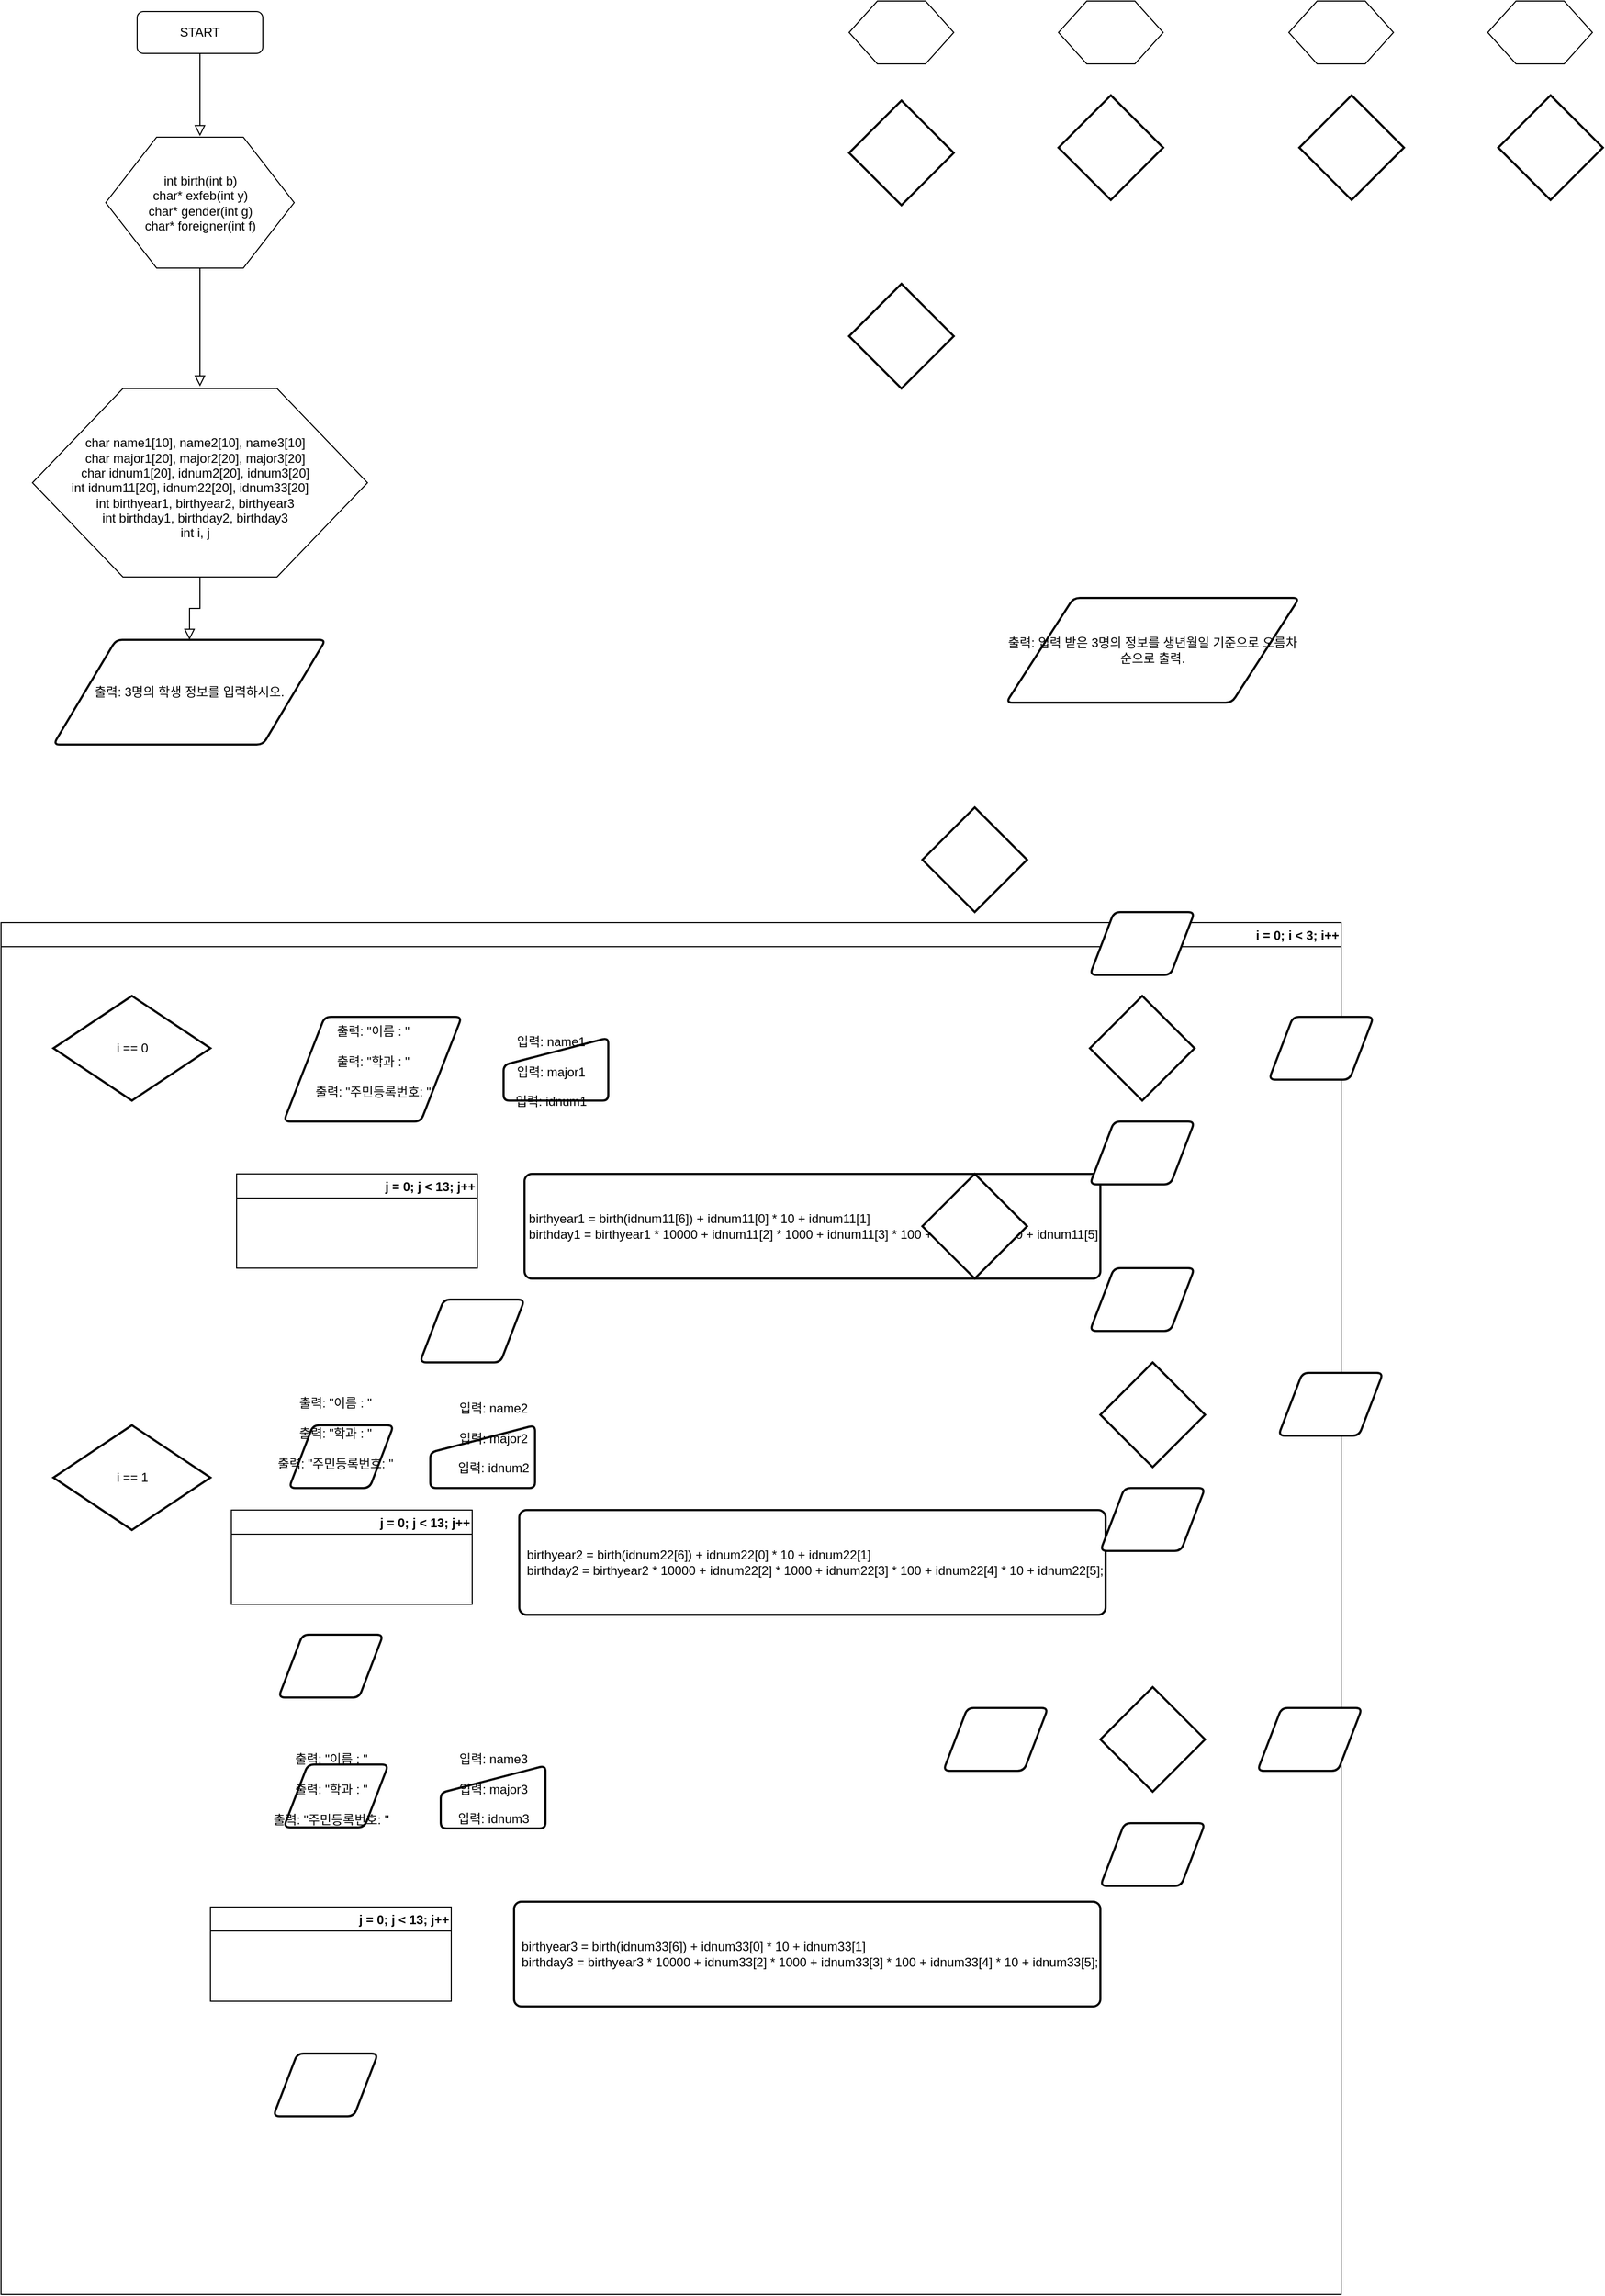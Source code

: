 <mxfile version="13.0.1" type="github">
  <diagram id="C5RBs43oDa-KdzZeNtuy" name="Page-1">
    <mxGraphModel dx="1422" dy="762" grid="1" gridSize="10" guides="1" tooltips="1" connect="1" arrows="1" fold="1" page="1" pageScale="1" pageWidth="827" pageHeight="1169" math="0" shadow="0">
      <root>
        <mxCell id="WIyWlLk6GJQsqaUBKTNV-0" />
        <mxCell id="WIyWlLk6GJQsqaUBKTNV-1" parent="WIyWlLk6GJQsqaUBKTNV-0" />
        <mxCell id="4wiE9PDr9LPtzBybS5Zg-10" style="edgeStyle=orthogonalEdgeStyle;rounded=0;orthogonalLoop=1;jettySize=auto;html=1;endArrow=block;endFill=0;endSize=8;exitX=0.5;exitY=1;exitDx=0;exitDy=0;" parent="WIyWlLk6GJQsqaUBKTNV-1" source="WIyWlLk6GJQsqaUBKTNV-3" edge="1">
          <mxGeometry relative="1" as="geometry">
            <Array as="points" />
            <mxPoint x="190" y="130" as="sourcePoint" />
            <mxPoint x="220" y="199" as="targetPoint" />
          </mxGeometry>
        </mxCell>
        <mxCell id="WIyWlLk6GJQsqaUBKTNV-3" value="START" style="rounded=1;whiteSpace=wrap;html=1;fontSize=12;glass=0;strokeWidth=1;shadow=0;" parent="WIyWlLk6GJQsqaUBKTNV-1" vertex="1">
          <mxGeometry x="160" y="80" width="120" height="40" as="geometry" />
        </mxCell>
        <mxCell id="4wiE9PDr9LPtzBybS5Zg-16" style="edgeStyle=orthogonalEdgeStyle;rounded=0;orthogonalLoop=1;jettySize=auto;html=1;exitX=1;exitY=0.5;exitDx=0;exitDy=0;endArrow=block;endFill=0;endSize=8;strokeColor=#FFFFFF;" parent="WIyWlLk6GJQsqaUBKTNV-1" source="4wiE9PDr9LPtzBybS5Zg-6" edge="1">
          <mxGeometry relative="1" as="geometry">
            <mxPoint x="510" y="260" as="targetPoint" />
          </mxGeometry>
        </mxCell>
        <mxCell id="Ko7_Mq95beZ5ZsDXgUVJ-6" style="edgeStyle=orthogonalEdgeStyle;rounded=0;jumpSize=6;orthogonalLoop=1;jettySize=auto;html=1;exitX=0.5;exitY=1;exitDx=0;exitDy=0;endArrow=block;endFill=0;endSize=8;" edge="1" parent="WIyWlLk6GJQsqaUBKTNV-1" source="4wiE9PDr9LPtzBybS5Zg-6" target="Ko7_Mq95beZ5ZsDXgUVJ-3">
          <mxGeometry relative="1" as="geometry" />
        </mxCell>
        <mxCell id="4wiE9PDr9LPtzBybS5Zg-6" value="" style="verticalLabelPosition=bottom;verticalAlign=top;html=1;shape=hexagon;perimeter=hexagonPerimeter2;arcSize=6;size=0.27;" parent="WIyWlLk6GJQsqaUBKTNV-1" vertex="1">
          <mxGeometry x="60" y="440" width="320" height="180" as="geometry" />
        </mxCell>
        <mxCell id="Ko7_Mq95beZ5ZsDXgUVJ-2" style="edgeStyle=orthogonalEdgeStyle;rounded=0;orthogonalLoop=1;jettySize=auto;html=1;exitX=0.5;exitY=1;exitDx=0;exitDy=0;endArrow=block;endFill=0;jumpSize=6;endSize=8;" edge="1" parent="WIyWlLk6GJQsqaUBKTNV-1" source="4wiE9PDr9LPtzBybS5Zg-9">
          <mxGeometry relative="1" as="geometry">
            <mxPoint x="220" y="438" as="targetPoint" />
            <Array as="points">
              <mxPoint x="220" y="438" />
              <mxPoint x="220" y="438" />
            </Array>
          </mxGeometry>
        </mxCell>
        <mxCell id="4wiE9PDr9LPtzBybS5Zg-9" value="" style="verticalLabelPosition=bottom;verticalAlign=top;html=1;shape=hexagon;perimeter=hexagonPerimeter2;arcSize=6;size=0.27;" parent="WIyWlLk6GJQsqaUBKTNV-1" vertex="1">
          <mxGeometry x="130" y="200" width="180" height="125" as="geometry" />
        </mxCell>
        <mxCell id="4wiE9PDr9LPtzBybS5Zg-11" value="&lt;div&gt;int birth(int b)&lt;/div&gt;&lt;div&gt;char* exfeb(int y)&lt;/div&gt;&lt;div&gt;char* gender(int g)&lt;/div&gt;&lt;div&gt;char* foreigner(int f)&lt;/div&gt;" style="text;html=1;resizable=0;autosize=1;align=center;verticalAlign=middle;points=[];fillColor=none;strokeColor=none;rounded=0;" parent="WIyWlLk6GJQsqaUBKTNV-1" vertex="1">
          <mxGeometry x="160" y="232.5" width="120" height="60" as="geometry" />
        </mxCell>
        <mxCell id="4wiE9PDr9LPtzBybS5Zg-12" value="&lt;span style=&quot;font-family: monospace ; font-size: 0px&quot;&gt;%3CmxGraphModel%3E%3Croot%3E%3CmxCell%20id%3D%220%22%2F%3E%3CmxCell%20id%3D%221%22%20parent%3D%220%22%2F%3E%3CmxCell%20id%3D%222%22%20value%3D%22%26lt%3Bdiv%26gt%3Bint%20birth(int%20b)%26lt%3B%2Fdiv%26gt%3B%26lt%3Bdiv%26gt%3Bchar*%20exfeb(int%20y)%26lt%3B%2Fdiv%26gt%3B%26lt%3Bdiv%26gt%3Bchar*%20gender(int%20g)%26lt%3B%2Fdiv%26gt%3B%26lt%3Bdiv%26gt%3Bchar*%20foreigner(int%20f)%26lt%3B%2Fdiv%26gt%3B%22%20style%3D%22text%3Bhtml%3D1%3Bresizable%3D0%3Bautosize%3D1%3Balign%3Dcenter%3BverticalAlign%3Dmiddle%3Bpoints%3D%5B%5D%3BfillColor%3Dnone%3BstrokeColor%3Dnone%3Brounded%3D0%3B%22%20vertex%3D%221%22%20parent%3D%221%22%3E%3CmxGeometry%20x%3D%2230%22%20y%3D%22170%22%20width%3D%22120%22%20height%3D%2260%22%20as%3D%22geometry%22%2F%3E%3C%2FmxCell%3E%3C%2Froot%3E%3C%2FmxGraphModel%3E&lt;/span&gt;&lt;font face=&quot;monospace&quot;&gt;&lt;span style=&quot;font-size: 0px&quot;&gt;&lt;span&gt;char name1[10];&lt;/span&gt;&lt;span&gt;  &lt;/span&gt;&lt;span&gt;//이름 입력 문자열 선언(3개)&lt;/span&gt;&lt;/span&gt;&lt;/font&gt;&lt;div&gt;&lt;font face=&quot;monospace&quot;&gt;&lt;span style=&quot;font-size: 0px&quot;&gt;&lt;span&gt; &lt;/span&gt;char name2[10];&lt;/span&gt;&lt;/font&gt;&lt;/div&gt;&lt;div&gt;&lt;font face=&quot;monospace&quot;&gt;&lt;span style=&quot;font-size: 0px&quot;&gt;&lt;span&gt; &lt;/span&gt;char name3[10];&lt;/span&gt;&lt;/font&gt;&lt;/div&gt;&lt;div&gt;&lt;font face=&quot;monospace&quot;&gt;&lt;span style=&quot;font-size: 0px&quot;&gt;&lt;span&gt; &lt;/span&gt;char major1[20];&lt;span&gt; &lt;/span&gt;//학과 입력 문자열 선언(3개)&lt;span&gt; &lt;/span&gt;&lt;/span&gt;&lt;/font&gt;&lt;/div&gt;&lt;div&gt;&lt;font face=&quot;monospace&quot;&gt;&lt;span style=&quot;font-size: 0px&quot;&gt;&lt;span&gt; &lt;/span&gt;char major2[20];&lt;/span&gt;&lt;/font&gt;&lt;/div&gt;&lt;div&gt;&lt;font face=&quot;monospace&quot;&gt;&lt;span style=&quot;font-size: 0px&quot;&gt;&lt;span&gt; &lt;/span&gt;char major3[20];&lt;/span&gt;&lt;/font&gt;&lt;/div&gt;&lt;div&gt;&lt;font face=&quot;monospace&quot;&gt;&lt;span style=&quot;font-size: 0px&quot;&gt;&lt;span&gt; &lt;/span&gt;char idnum1[13];&lt;span&gt; &lt;/span&gt;//주민등록번호 문자열 선언(3개)&lt;/span&gt;&lt;/font&gt;&lt;/div&gt;&lt;div&gt;&lt;font face=&quot;monospace&quot;&gt;&lt;span style=&quot;font-size: 0px&quot;&gt;&lt;span&gt; &lt;/span&gt;int idnum11[13];&lt;span&gt; &lt;/span&gt;//(문자열 주민등록번호 변환목적)숫자열 주민등록번호 선언(3개)&amp;nbsp; &amp;nbsp;&lt;/span&gt;&lt;/font&gt;&lt;/div&gt;&lt;div&gt;&lt;font face=&quot;monospace&quot;&gt;&lt;span style=&quot;font-size: 0px&quot;&gt;&lt;span&gt; &lt;/span&gt;char idnum2[13];&lt;/span&gt;&lt;/font&gt;&lt;/div&gt;&lt;div&gt;&lt;font face=&quot;monospace&quot;&gt;&lt;span style=&quot;font-size: 0px&quot;&gt;&lt;span&gt; &lt;/span&gt;int idnum22[13];&lt;/span&gt;&lt;/font&gt;&lt;/div&gt;&lt;div&gt;&lt;font face=&quot;monospace&quot;&gt;&lt;span style=&quot;font-size: 0px&quot;&gt;&lt;span&gt; &lt;/span&gt;char idnum3[13];&lt;/span&gt;&lt;/font&gt;&lt;/div&gt;&lt;div&gt;&lt;font face=&quot;monospace&quot;&gt;&lt;span style=&quot;font-size: 0px&quot;&gt;&lt;span&gt; &lt;/span&gt;int idnum33[13];&lt;/span&gt;&lt;/font&gt;&lt;/div&gt;&lt;div&gt;&lt;font face=&quot;monospace&quot;&gt;&lt;span style=&quot;font-size: 0px&quot;&gt;&lt;span&gt; &lt;/span&gt;int birthyear1, birthyear2, birthyear3;&lt;span&gt;  &lt;/span&gt;//출생년도 출력용 변수 선언(3개)&lt;/span&gt;&lt;/font&gt;&lt;/div&gt;&lt;div&gt;&lt;font face=&quot;monospace&quot;&gt;&lt;span style=&quot;font-size: 0px&quot;&gt;&lt;span&gt; &lt;/span&gt;int birthday1, birthday2, birthday3;&lt;span&gt;  &lt;/span&gt;//생년월일 비교용 변수 선언(3개)&lt;/span&gt;&lt;/font&gt;&lt;/div&gt;&lt;div&gt;&lt;font face=&quot;monospace&quot;&gt;&lt;span style=&quot;font-size: 0px&quot;&gt;&lt;br&gt;&lt;/span&gt;&lt;/font&gt;&lt;/div&gt;&lt;div&gt;&lt;font face=&quot;monospace&quot;&gt;&lt;span style=&quot;font-size: 0px&quot;&gt;&lt;span&gt; &lt;/span&gt;int i, j;&lt;/span&gt;&lt;/font&gt;&lt;/div&gt;" style="text;html=1;resizable=0;autosize=1;align=center;verticalAlign=middle;points=[];fillColor=none;strokeColor=none;rounded=0;" parent="WIyWlLk6GJQsqaUBKTNV-1" vertex="1">
          <mxGeometry x="320" y="70" width="20" height="290" as="geometry" />
        </mxCell>
        <mxCell id="4wiE9PDr9LPtzBybS5Zg-15" value="&lt;div&gt;char name1[10], name2[10], name3[10]&lt;/div&gt;&lt;div&gt;&lt;span&gt; &lt;/span&gt;char major1[20], major2[20], major3[20]&lt;/div&gt;&lt;div&gt;&lt;span&gt; &lt;/span&gt;char idnum1[20], idnum2[20], idnum3[20]&lt;/div&gt;&lt;div&gt;&lt;span&gt; &lt;/span&gt;int idnum11[20], idnum22[20], idnum33[20]&amp;nbsp; &amp;nbsp;&lt;/div&gt;&lt;div&gt;&lt;span&gt; &lt;/span&gt;int birthyear1, birthyear2, birthyear3&lt;/div&gt;&lt;div&gt;&lt;span&gt; &lt;/span&gt;int birthday1, birthday2, birthday3&lt;/div&gt;&lt;div&gt;&lt;span&gt;int i, j&lt;/span&gt;&lt;br&gt;&lt;/div&gt;" style="text;html=1;resizable=0;autosize=1;align=center;verticalAlign=middle;points=[];fillColor=none;strokeColor=none;rounded=0;" parent="WIyWlLk6GJQsqaUBKTNV-1" vertex="1">
          <mxGeometry x="90" y="485" width="250" height="100" as="geometry" />
        </mxCell>
        <mxCell id="Ko7_Mq95beZ5ZsDXgUVJ-3" value="출력: 3명의 학생 정보를 입력하시오." style="shape=parallelogram;html=1;strokeWidth=2;perimeter=parallelogramPerimeter;whiteSpace=wrap;rounded=1;arcSize=12;size=0.23;" vertex="1" parent="WIyWlLk6GJQsqaUBKTNV-1">
          <mxGeometry x="80" y="680" width="260" height="100" as="geometry" />
        </mxCell>
        <mxCell id="Ko7_Mq95beZ5ZsDXgUVJ-7" value="i = 0; i &lt; 3; i++" style="swimlane;align=right;" vertex="1" parent="WIyWlLk6GJQsqaUBKTNV-1">
          <mxGeometry x="30" y="950" width="1280" height="1310" as="geometry" />
        </mxCell>
        <mxCell id="Ko7_Mq95beZ5ZsDXgUVJ-8" value="j = 0; j &lt; 13; j++" style="swimlane;align=right;" vertex="1" parent="Ko7_Mq95beZ5ZsDXgUVJ-7">
          <mxGeometry x="225" y="240" width="230" height="90" as="geometry" />
        </mxCell>
        <mxCell id="Ko7_Mq95beZ5ZsDXgUVJ-9" value="j = 0; j &lt; 13; j++" style="swimlane;align=right;" vertex="1" parent="Ko7_Mq95beZ5ZsDXgUVJ-7">
          <mxGeometry x="200" y="940" width="230" height="90" as="geometry" />
        </mxCell>
        <mxCell id="Ko7_Mq95beZ5ZsDXgUVJ-11" value="" style="strokeWidth=2;html=1;shape=mxgraph.flowchart.decision;whiteSpace=wrap;align=right;" vertex="1" parent="Ko7_Mq95beZ5ZsDXgUVJ-7">
          <mxGeometry x="50" y="70" width="150" height="100" as="geometry" />
        </mxCell>
        <mxCell id="Ko7_Mq95beZ5ZsDXgUVJ-12" value="i == 0" style="text;html=1;resizable=0;autosize=1;align=center;verticalAlign=middle;points=[];fillColor=none;strokeColor=none;rounded=0;" vertex="1" parent="Ko7_Mq95beZ5ZsDXgUVJ-7">
          <mxGeometry x="100" y="110" width="50" height="20" as="geometry" />
        </mxCell>
        <mxCell id="Ko7_Mq95beZ5ZsDXgUVJ-13" value="" style="strokeWidth=2;html=1;shape=mxgraph.flowchart.decision;whiteSpace=wrap;align=right;" vertex="1" parent="Ko7_Mq95beZ5ZsDXgUVJ-7">
          <mxGeometry x="50" y="480" width="150" height="100" as="geometry" />
        </mxCell>
        <mxCell id="Ko7_Mq95beZ5ZsDXgUVJ-14" value="i == 1" style="text;html=1;resizable=0;autosize=1;align=center;verticalAlign=middle;points=[];fillColor=none;strokeColor=none;rounded=0;" vertex="1" parent="Ko7_Mq95beZ5ZsDXgUVJ-7">
          <mxGeometry x="100" y="520" width="50" height="20" as="geometry" />
        </mxCell>
        <mxCell id="Ko7_Mq95beZ5ZsDXgUVJ-17" value="j = 0; j &lt; 13; j++" style="swimlane;align=right;" vertex="1" parent="Ko7_Mq95beZ5ZsDXgUVJ-7">
          <mxGeometry x="220" y="561" width="230" height="90" as="geometry" />
        </mxCell>
        <mxCell id="Ko7_Mq95beZ5ZsDXgUVJ-18" value="" style="shape=parallelogram;html=1;strokeWidth=2;perimeter=parallelogramPerimeter;whiteSpace=wrap;rounded=1;arcSize=12;size=0.23;align=right;" vertex="1" parent="Ko7_Mq95beZ5ZsDXgUVJ-7">
          <mxGeometry x="270" y="90" width="170" height="100" as="geometry" />
        </mxCell>
        <mxCell id="Ko7_Mq95beZ5ZsDXgUVJ-19" value="" style="shape=parallelogram;html=1;strokeWidth=2;perimeter=parallelogramPerimeter;whiteSpace=wrap;rounded=1;arcSize=12;size=0.23;align=right;" vertex="1" parent="Ko7_Mq95beZ5ZsDXgUVJ-7">
          <mxGeometry x="275" y="480" width="100" height="60" as="geometry" />
        </mxCell>
        <mxCell id="Ko7_Mq95beZ5ZsDXgUVJ-20" value="" style="shape=parallelogram;html=1;strokeWidth=2;perimeter=parallelogramPerimeter;whiteSpace=wrap;rounded=1;arcSize=12;size=0.23;align=right;" vertex="1" parent="Ko7_Mq95beZ5ZsDXgUVJ-7">
          <mxGeometry x="270" y="804" width="100" height="60" as="geometry" />
        </mxCell>
        <mxCell id="Ko7_Mq95beZ5ZsDXgUVJ-21" value="&lt;div&gt;출력: &quot;이름 : &quot;&lt;/div&gt;&lt;div&gt;&lt;br&gt;&lt;/div&gt;&lt;div&gt;출력: &quot;학과 : &quot;&lt;/div&gt;&lt;div&gt;&lt;br&gt;&lt;/div&gt;&lt;div&gt;출력: &quot;주민등록번호: &quot;&lt;/div&gt;&lt;div&gt;&lt;br&gt;&lt;/div&gt;" style="text;html=1;resizable=0;autosize=1;align=center;verticalAlign=middle;points=[];fillColor=none;strokeColor=none;rounded=0;" vertex="1" parent="Ko7_Mq95beZ5ZsDXgUVJ-7">
          <mxGeometry x="290" y="95" width="130" height="90" as="geometry" />
        </mxCell>
        <mxCell id="Ko7_Mq95beZ5ZsDXgUVJ-26" value="" style="shape=parallelogram;html=1;strokeWidth=2;perimeter=parallelogramPerimeter;whiteSpace=wrap;rounded=1;arcSize=12;size=0.23;align=right;" vertex="1" parent="Ko7_Mq95beZ5ZsDXgUVJ-7">
          <mxGeometry x="400" y="360" width="100" height="60" as="geometry" />
        </mxCell>
        <mxCell id="Ko7_Mq95beZ5ZsDXgUVJ-27" value="" style="shape=parallelogram;html=1;strokeWidth=2;perimeter=parallelogramPerimeter;whiteSpace=wrap;rounded=1;arcSize=12;size=0.23;align=right;" vertex="1" parent="Ko7_Mq95beZ5ZsDXgUVJ-7">
          <mxGeometry x="265" y="680" width="100" height="60" as="geometry" />
        </mxCell>
        <mxCell id="Ko7_Mq95beZ5ZsDXgUVJ-28" value="" style="shape=parallelogram;html=1;strokeWidth=2;perimeter=parallelogramPerimeter;whiteSpace=wrap;rounded=1;arcSize=12;size=0.23;align=right;" vertex="1" parent="Ko7_Mq95beZ5ZsDXgUVJ-7">
          <mxGeometry x="260" y="1080" width="100" height="60" as="geometry" />
        </mxCell>
        <mxCell id="Ko7_Mq95beZ5ZsDXgUVJ-37" value="&lt;div style=&quot;text-align: justify&quot;&gt;&lt;span&gt;birthyear1 = birth(idnum11[6]) + idnum11[0] * 10 + idnum11[1]&lt;/span&gt;&lt;/div&gt;&lt;div style=&quot;text-align: justify&quot;&gt;&lt;span&gt;birthday1 = birthyear1 * 10000 + idnum11[2] * 1000 + idnum11[3] * 100 + idnum11[4] * 10 + idnum11[5]&lt;/span&gt;&lt;/div&gt;" style="rounded=1;whiteSpace=wrap;html=1;absoluteArcSize=1;arcSize=14;strokeWidth=2;align=right;" vertex="1" parent="Ko7_Mq95beZ5ZsDXgUVJ-7">
          <mxGeometry x="500" y="240" width="550" height="100" as="geometry" />
        </mxCell>
        <mxCell id="Ko7_Mq95beZ5ZsDXgUVJ-38" value="&lt;div style=&quot;text-align: justify&quot;&gt;&lt;span&gt;birthyear2 = birth(idnum22[6]) + idnum22[0] * 10 + idnum22[1]&lt;/span&gt;&lt;/div&gt;&lt;div style=&quot;text-align: justify&quot;&gt;&lt;span&gt;birthday2 = birthyear2 * 10000 + idnum22[2] * 1000 + idnum22[3] * 100 + idnum22[4] * 10 + idnum22[5];&lt;/span&gt;&lt;/div&gt;" style="rounded=1;whiteSpace=wrap;html=1;absoluteArcSize=1;arcSize=14;strokeWidth=2;align=right;" vertex="1" parent="Ko7_Mq95beZ5ZsDXgUVJ-7">
          <mxGeometry x="495" y="561" width="560" height="100" as="geometry" />
        </mxCell>
        <mxCell id="Ko7_Mq95beZ5ZsDXgUVJ-39" value="&lt;div style=&quot;text-align: justify&quot;&gt;&lt;span&gt;birthyear3 = birth(idnum33[6]) + idnum33[0] * 10 + idnum33[1]&lt;/span&gt;&lt;/div&gt;&lt;div style=&quot;text-align: justify&quot;&gt;&lt;span&gt;birthday3 = birthyear3 * 10000 + idnum33[2] * 1000 + idnum33[3] * 100 + idnum33[4] * 10 + idnum33[5];&lt;/span&gt;&lt;/div&gt;" style="rounded=1;whiteSpace=wrap;html=1;absoluteArcSize=1;arcSize=14;strokeWidth=2;align=right;" vertex="1" parent="Ko7_Mq95beZ5ZsDXgUVJ-7">
          <mxGeometry x="490" y="935" width="560" height="100" as="geometry" />
        </mxCell>
        <mxCell id="Ko7_Mq95beZ5ZsDXgUVJ-50" value="" style="html=1;strokeWidth=2;shape=manualInput;whiteSpace=wrap;rounded=1;size=26;arcSize=11;align=right;" vertex="1" parent="Ko7_Mq95beZ5ZsDXgUVJ-7">
          <mxGeometry x="480" y="110" width="100" height="60" as="geometry" />
        </mxCell>
        <mxCell id="Ko7_Mq95beZ5ZsDXgUVJ-51" value="" style="html=1;strokeWidth=2;shape=manualInput;whiteSpace=wrap;rounded=1;size=26;arcSize=11;align=right;" vertex="1" parent="Ko7_Mq95beZ5ZsDXgUVJ-7">
          <mxGeometry x="410" y="480" width="100" height="60" as="geometry" />
        </mxCell>
        <mxCell id="Ko7_Mq95beZ5ZsDXgUVJ-52" value="" style="html=1;strokeWidth=2;shape=manualInput;whiteSpace=wrap;rounded=1;size=26;arcSize=11;align=right;" vertex="1" parent="Ko7_Mq95beZ5ZsDXgUVJ-7">
          <mxGeometry x="420" y="805" width="100" height="60" as="geometry" />
        </mxCell>
        <mxCell id="Ko7_Mq95beZ5ZsDXgUVJ-53" value="&lt;div&gt;&lt;br&gt;&lt;/div&gt;&lt;div&gt;입력: name1&lt;/div&gt;&lt;div&gt;&lt;br&gt;&lt;/div&gt;&lt;div&gt;입력: major1&lt;/div&gt;&lt;div&gt;&lt;br&gt;&lt;/div&gt;&lt;div&gt;입력: idnum1&lt;/div&gt;" style="text;html=1;resizable=0;autosize=1;align=center;verticalAlign=middle;points=[];fillColor=none;strokeColor=none;rounded=0;" vertex="1" parent="Ko7_Mq95beZ5ZsDXgUVJ-7">
          <mxGeometry x="480" y="90" width="90" height="90" as="geometry" />
        </mxCell>
        <mxCell id="Ko7_Mq95beZ5ZsDXgUVJ-54" value="&lt;div&gt;&lt;br&gt;&lt;/div&gt;&lt;div&gt;입력: name2&lt;/div&gt;&lt;div&gt;&lt;br&gt;&lt;/div&gt;&lt;div&gt;입력: major2&lt;/div&gt;&lt;div&gt;&lt;br&gt;&lt;/div&gt;&lt;div&gt;입력: idnum2&lt;/div&gt;" style="text;html=1;resizable=0;autosize=1;align=center;verticalAlign=middle;points=[];fillColor=none;strokeColor=none;rounded=0;" vertex="1" parent="Ko7_Mq95beZ5ZsDXgUVJ-7">
          <mxGeometry x="425" y="440" width="90" height="90" as="geometry" />
        </mxCell>
        <mxCell id="Ko7_Mq95beZ5ZsDXgUVJ-55" value="&lt;div&gt;&lt;br&gt;&lt;/div&gt;&lt;div&gt;입력: name3&lt;/div&gt;&lt;div&gt;&lt;br&gt;&lt;/div&gt;&lt;div&gt;입력: major3&lt;/div&gt;&lt;div&gt;&lt;br&gt;&lt;/div&gt;&lt;div&gt;입력: idnum3&lt;/div&gt;" style="text;html=1;resizable=0;autosize=1;align=center;verticalAlign=middle;points=[];fillColor=none;strokeColor=none;rounded=0;" vertex="1" parent="Ko7_Mq95beZ5ZsDXgUVJ-7">
          <mxGeometry x="425" y="775" width="90" height="90" as="geometry" />
        </mxCell>
        <mxCell id="Ko7_Mq95beZ5ZsDXgUVJ-56" value="&lt;div&gt;출력: &quot;이름 : &quot;&lt;/div&gt;&lt;div&gt;&lt;br&gt;&lt;/div&gt;&lt;div&gt;출력: &quot;학과 : &quot;&lt;/div&gt;&lt;div&gt;&lt;br&gt;&lt;/div&gt;&lt;div&gt;출력: &quot;주민등록번호: &quot;&lt;/div&gt;&lt;div&gt;&lt;br&gt;&lt;/div&gt;" style="text;html=1;resizable=0;autosize=1;align=center;verticalAlign=middle;points=[];fillColor=none;strokeColor=none;rounded=0;" vertex="1" parent="Ko7_Mq95beZ5ZsDXgUVJ-7">
          <mxGeometry x="254" y="450" width="130" height="90" as="geometry" />
        </mxCell>
        <mxCell id="Ko7_Mq95beZ5ZsDXgUVJ-57" value="&lt;div&gt;출력: &quot;이름 : &quot;&lt;/div&gt;&lt;div&gt;&lt;br&gt;&lt;/div&gt;&lt;div&gt;출력: &quot;학과 : &quot;&lt;/div&gt;&lt;div&gt;&lt;br&gt;&lt;/div&gt;&lt;div&gt;출력: &quot;주민등록번호: &quot;&lt;/div&gt;&lt;div&gt;&lt;br&gt;&lt;/div&gt;" style="text;html=1;resizable=0;autosize=1;align=center;verticalAlign=middle;points=[];fillColor=none;strokeColor=none;rounded=0;" vertex="1" parent="Ko7_Mq95beZ5ZsDXgUVJ-7">
          <mxGeometry x="250" y="790" width="130" height="90" as="geometry" />
        </mxCell>
        <mxCell id="Ko7_Mq95beZ5ZsDXgUVJ-29" value="출력: 입력 받은 3명의 정보를 생년월일 기준으로 오름차순으로 출력." style="shape=parallelogram;html=1;strokeWidth=2;perimeter=parallelogramPerimeter;whiteSpace=wrap;rounded=1;arcSize=12;size=0.23;" vertex="1" parent="WIyWlLk6GJQsqaUBKTNV-1">
          <mxGeometry x="990" y="640" width="280" height="100" as="geometry" />
        </mxCell>
        <mxCell id="Ko7_Mq95beZ5ZsDXgUVJ-30" value="" style="strokeWidth=2;html=1;shape=mxgraph.flowchart.decision;whiteSpace=wrap;align=right;" vertex="1" parent="WIyWlLk6GJQsqaUBKTNV-1">
          <mxGeometry x="910" y="840" width="100" height="100" as="geometry" />
        </mxCell>
        <mxCell id="Ko7_Mq95beZ5ZsDXgUVJ-31" value="" style="strokeWidth=2;html=1;shape=mxgraph.flowchart.decision;whiteSpace=wrap;align=right;" vertex="1" parent="WIyWlLk6GJQsqaUBKTNV-1">
          <mxGeometry x="1070" y="1020" width="100" height="100" as="geometry" />
        </mxCell>
        <mxCell id="Ko7_Mq95beZ5ZsDXgUVJ-34" value="" style="strokeWidth=2;html=1;shape=mxgraph.flowchart.decision;whiteSpace=wrap;align=right;" vertex="1" parent="WIyWlLk6GJQsqaUBKTNV-1">
          <mxGeometry x="910" y="1190" width="100" height="100" as="geometry" />
        </mxCell>
        <mxCell id="Ko7_Mq95beZ5ZsDXgUVJ-35" value="" style="strokeWidth=2;html=1;shape=mxgraph.flowchart.decision;whiteSpace=wrap;align=right;" vertex="1" parent="WIyWlLk6GJQsqaUBKTNV-1">
          <mxGeometry x="1080" y="1370" width="100" height="100" as="geometry" />
        </mxCell>
        <mxCell id="Ko7_Mq95beZ5ZsDXgUVJ-36" value="" style="strokeWidth=2;html=1;shape=mxgraph.flowchart.decision;whiteSpace=wrap;align=right;" vertex="1" parent="WIyWlLk6GJQsqaUBKTNV-1">
          <mxGeometry x="1080" y="1680" width="100" height="100" as="geometry" />
        </mxCell>
        <mxCell id="Ko7_Mq95beZ5ZsDXgUVJ-40" value="" style="shape=parallelogram;html=1;strokeWidth=2;perimeter=parallelogramPerimeter;whiteSpace=wrap;rounded=1;arcSize=12;size=0.23;align=right;" vertex="1" parent="WIyWlLk6GJQsqaUBKTNV-1">
          <mxGeometry x="1070" y="940" width="100" height="60" as="geometry" />
        </mxCell>
        <mxCell id="Ko7_Mq95beZ5ZsDXgUVJ-41" value="" style="shape=parallelogram;html=1;strokeWidth=2;perimeter=parallelogramPerimeter;whiteSpace=wrap;rounded=1;arcSize=12;size=0.23;align=right;" vertex="1" parent="WIyWlLk6GJQsqaUBKTNV-1">
          <mxGeometry x="1070" y="1140" width="100" height="60" as="geometry" />
        </mxCell>
        <mxCell id="Ko7_Mq95beZ5ZsDXgUVJ-42" value="" style="shape=parallelogram;html=1;strokeWidth=2;perimeter=parallelogramPerimeter;whiteSpace=wrap;rounded=1;arcSize=12;size=0.23;align=right;" vertex="1" parent="WIyWlLk6GJQsqaUBKTNV-1">
          <mxGeometry x="1070" y="1280" width="100" height="60" as="geometry" />
        </mxCell>
        <mxCell id="Ko7_Mq95beZ5ZsDXgUVJ-43" value="" style="shape=parallelogram;html=1;strokeWidth=2;perimeter=parallelogramPerimeter;whiteSpace=wrap;rounded=1;arcSize=12;size=0.23;align=right;" vertex="1" parent="WIyWlLk6GJQsqaUBKTNV-1">
          <mxGeometry x="1080" y="1490" width="100" height="60" as="geometry" />
        </mxCell>
        <mxCell id="Ko7_Mq95beZ5ZsDXgUVJ-44" value="" style="shape=parallelogram;html=1;strokeWidth=2;perimeter=parallelogramPerimeter;whiteSpace=wrap;rounded=1;arcSize=12;size=0.23;align=right;" vertex="1" parent="WIyWlLk6GJQsqaUBKTNV-1">
          <mxGeometry x="930" y="1700" width="100" height="60" as="geometry" />
        </mxCell>
        <mxCell id="Ko7_Mq95beZ5ZsDXgUVJ-45" value="" style="shape=parallelogram;html=1;strokeWidth=2;perimeter=parallelogramPerimeter;whiteSpace=wrap;rounded=1;arcSize=12;size=0.23;align=right;" vertex="1" parent="WIyWlLk6GJQsqaUBKTNV-1">
          <mxGeometry x="1080" y="1810" width="100" height="60" as="geometry" />
        </mxCell>
        <mxCell id="Ko7_Mq95beZ5ZsDXgUVJ-46" value="" style="shape=parallelogram;html=1;strokeWidth=2;perimeter=parallelogramPerimeter;whiteSpace=wrap;rounded=1;arcSize=12;size=0.23;align=right;" vertex="1" parent="WIyWlLk6GJQsqaUBKTNV-1">
          <mxGeometry x="1230" y="1700" width="100" height="60" as="geometry" />
        </mxCell>
        <mxCell id="Ko7_Mq95beZ5ZsDXgUVJ-47" value="" style="shape=parallelogram;html=1;strokeWidth=2;perimeter=parallelogramPerimeter;whiteSpace=wrap;rounded=1;arcSize=12;size=0.23;align=right;" vertex="1" parent="WIyWlLk6GJQsqaUBKTNV-1">
          <mxGeometry x="1250" y="1380" width="100" height="60" as="geometry" />
        </mxCell>
        <mxCell id="Ko7_Mq95beZ5ZsDXgUVJ-48" value="" style="shape=parallelogram;html=1;strokeWidth=2;perimeter=parallelogramPerimeter;whiteSpace=wrap;rounded=1;arcSize=12;size=0.23;align=right;" vertex="1" parent="WIyWlLk6GJQsqaUBKTNV-1">
          <mxGeometry x="1241" y="1040" width="100" height="60" as="geometry" />
        </mxCell>
        <mxCell id="Ko7_Mq95beZ5ZsDXgUVJ-49" value="" style="verticalLabelPosition=bottom;verticalAlign=top;html=1;shape=hexagon;perimeter=hexagonPerimeter2;arcSize=6;size=0.27;align=right;" vertex="1" parent="WIyWlLk6GJQsqaUBKTNV-1">
          <mxGeometry x="840" y="70" width="100" height="60" as="geometry" />
        </mxCell>
        <mxCell id="Ko7_Mq95beZ5ZsDXgUVJ-58" value="" style="verticalLabelPosition=bottom;verticalAlign=top;html=1;shape=hexagon;perimeter=hexagonPerimeter2;arcSize=6;size=0.27;align=right;" vertex="1" parent="WIyWlLk6GJQsqaUBKTNV-1">
          <mxGeometry x="1040" y="70" width="100" height="60" as="geometry" />
        </mxCell>
        <mxCell id="Ko7_Mq95beZ5ZsDXgUVJ-59" value="" style="verticalLabelPosition=bottom;verticalAlign=top;html=1;shape=hexagon;perimeter=hexagonPerimeter2;arcSize=6;size=0.27;align=right;" vertex="1" parent="WIyWlLk6GJQsqaUBKTNV-1">
          <mxGeometry x="1260" y="70" width="100" height="60" as="geometry" />
        </mxCell>
        <mxCell id="Ko7_Mq95beZ5ZsDXgUVJ-60" value="" style="verticalLabelPosition=bottom;verticalAlign=top;html=1;shape=hexagon;perimeter=hexagonPerimeter2;arcSize=6;size=0.27;align=right;" vertex="1" parent="WIyWlLk6GJQsqaUBKTNV-1">
          <mxGeometry x="1450" y="70" width="100" height="60" as="geometry" />
        </mxCell>
        <mxCell id="Ko7_Mq95beZ5ZsDXgUVJ-61" value="" style="strokeWidth=2;html=1;shape=mxgraph.flowchart.decision;whiteSpace=wrap;align=right;" vertex="1" parent="WIyWlLk6GJQsqaUBKTNV-1">
          <mxGeometry x="840" y="165" width="100" height="100" as="geometry" />
        </mxCell>
        <mxCell id="Ko7_Mq95beZ5ZsDXgUVJ-62" value="" style="strokeWidth=2;html=1;shape=mxgraph.flowchart.decision;whiteSpace=wrap;align=right;" vertex="1" parent="WIyWlLk6GJQsqaUBKTNV-1">
          <mxGeometry x="840" y="340" width="100" height="100" as="geometry" />
        </mxCell>
        <mxCell id="Ko7_Mq95beZ5ZsDXgUVJ-63" value="" style="strokeWidth=2;html=1;shape=mxgraph.flowchart.decision;whiteSpace=wrap;align=right;" vertex="1" parent="WIyWlLk6GJQsqaUBKTNV-1">
          <mxGeometry x="1040" y="160" width="100" height="100" as="geometry" />
        </mxCell>
        <mxCell id="Ko7_Mq95beZ5ZsDXgUVJ-64" value="" style="strokeWidth=2;html=1;shape=mxgraph.flowchart.decision;whiteSpace=wrap;align=right;" vertex="1" parent="WIyWlLk6GJQsqaUBKTNV-1">
          <mxGeometry x="1270" y="160" width="100" height="100" as="geometry" />
        </mxCell>
        <mxCell id="Ko7_Mq95beZ5ZsDXgUVJ-65" value="" style="strokeWidth=2;html=1;shape=mxgraph.flowchart.decision;whiteSpace=wrap;align=right;" vertex="1" parent="WIyWlLk6GJQsqaUBKTNV-1">
          <mxGeometry x="1460" y="160" width="100" height="100" as="geometry" />
        </mxCell>
      </root>
    </mxGraphModel>
  </diagram>
</mxfile>
